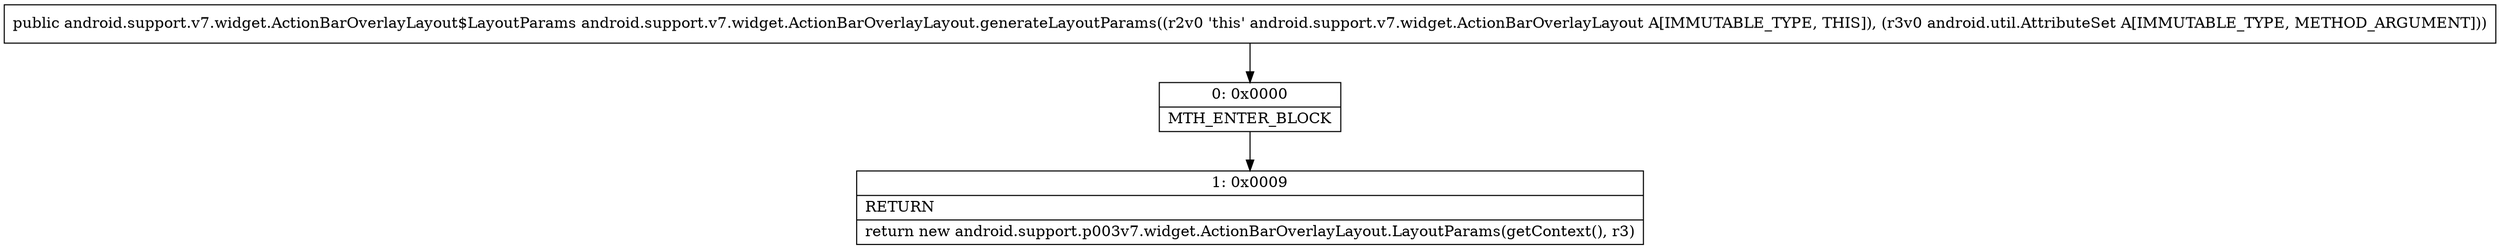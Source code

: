 digraph "CFG forandroid.support.v7.widget.ActionBarOverlayLayout.generateLayoutParams(Landroid\/util\/AttributeSet;)Landroid\/support\/v7\/widget\/ActionBarOverlayLayout$LayoutParams;" {
Node_0 [shape=record,label="{0\:\ 0x0000|MTH_ENTER_BLOCK\l}"];
Node_1 [shape=record,label="{1\:\ 0x0009|RETURN\l|return new android.support.p003v7.widget.ActionBarOverlayLayout.LayoutParams(getContext(), r3)\l}"];
MethodNode[shape=record,label="{public android.support.v7.widget.ActionBarOverlayLayout$LayoutParams android.support.v7.widget.ActionBarOverlayLayout.generateLayoutParams((r2v0 'this' android.support.v7.widget.ActionBarOverlayLayout A[IMMUTABLE_TYPE, THIS]), (r3v0 android.util.AttributeSet A[IMMUTABLE_TYPE, METHOD_ARGUMENT])) }"];
MethodNode -> Node_0;
Node_0 -> Node_1;
}

